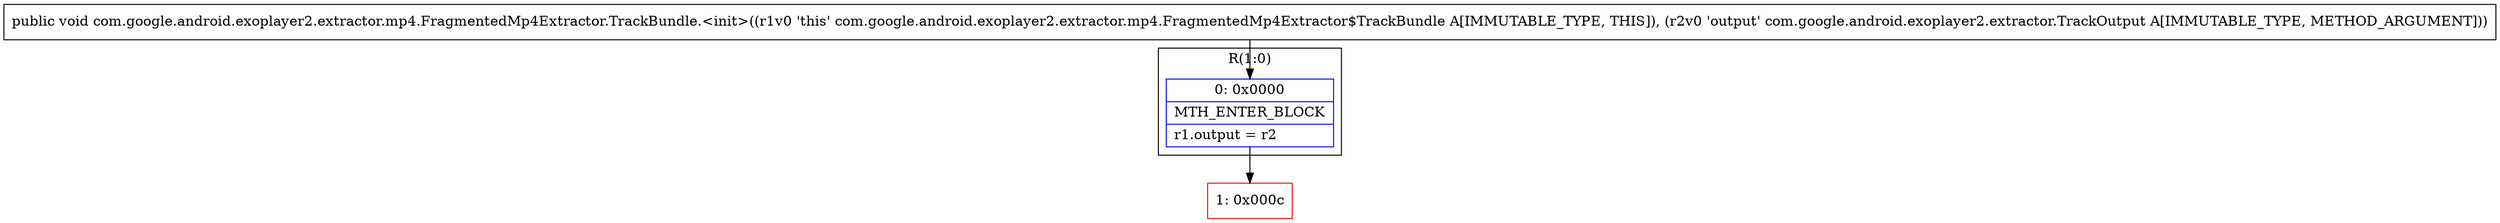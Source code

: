 digraph "CFG forcom.google.android.exoplayer2.extractor.mp4.FragmentedMp4Extractor.TrackBundle.\<init\>(Lcom\/google\/android\/exoplayer2\/extractor\/TrackOutput;)V" {
subgraph cluster_Region_624960016 {
label = "R(1:0)";
node [shape=record,color=blue];
Node_0 [shape=record,label="{0\:\ 0x0000|MTH_ENTER_BLOCK\l|r1.output = r2\l}"];
}
Node_1 [shape=record,color=red,label="{1\:\ 0x000c}"];
MethodNode[shape=record,label="{public void com.google.android.exoplayer2.extractor.mp4.FragmentedMp4Extractor.TrackBundle.\<init\>((r1v0 'this' com.google.android.exoplayer2.extractor.mp4.FragmentedMp4Extractor$TrackBundle A[IMMUTABLE_TYPE, THIS]), (r2v0 'output' com.google.android.exoplayer2.extractor.TrackOutput A[IMMUTABLE_TYPE, METHOD_ARGUMENT])) }"];
MethodNode -> Node_0;
Node_0 -> Node_1;
}


